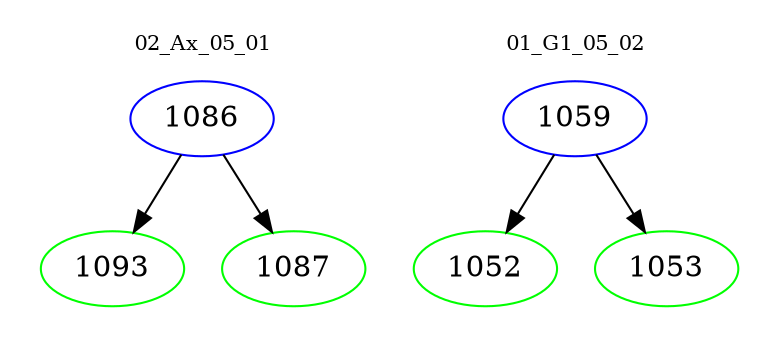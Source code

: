 digraph{
subgraph cluster_0 {
color = white
label = "02_Ax_05_01";
fontsize=10;
T0_1086 [label="1086", color="blue"]
T0_1086 -> T0_1093 [color="black"]
T0_1093 [label="1093", color="green"]
T0_1086 -> T0_1087 [color="black"]
T0_1087 [label="1087", color="green"]
}
subgraph cluster_1 {
color = white
label = "01_G1_05_02";
fontsize=10;
T1_1059 [label="1059", color="blue"]
T1_1059 -> T1_1052 [color="black"]
T1_1052 [label="1052", color="green"]
T1_1059 -> T1_1053 [color="black"]
T1_1053 [label="1053", color="green"]
}
}
